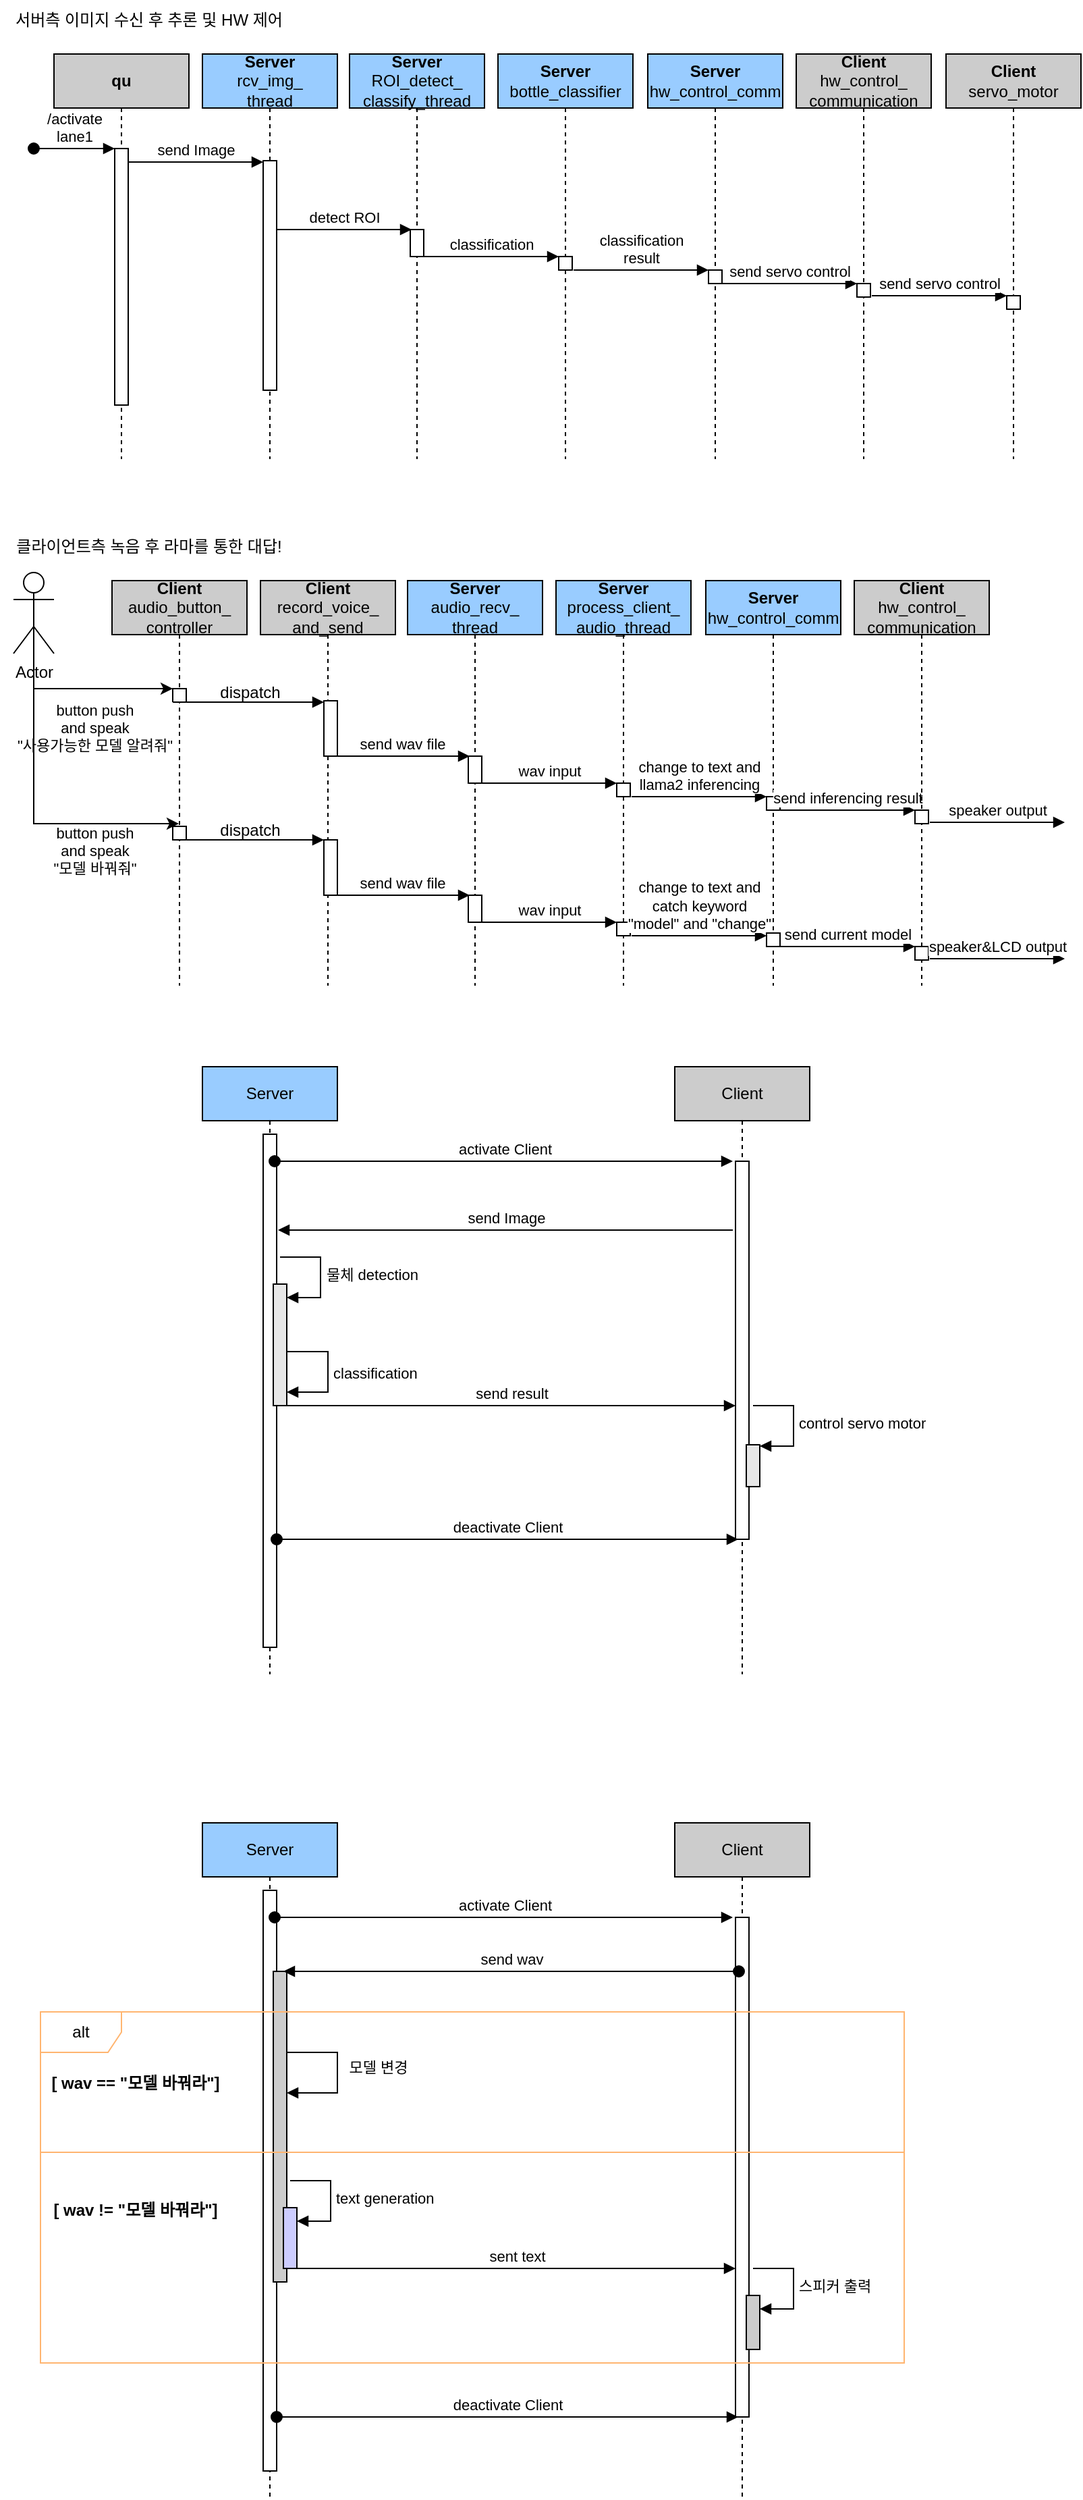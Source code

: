 <mxfile version="22.1.18" type="google">
  <diagram name="Page-1" id="2YBvvXClWsGukQMizWep">
    <mxGraphModel grid="1" page="1" gridSize="10" guides="1" tooltips="1" connect="1" arrows="1" fold="1" pageScale="1" pageWidth="850" pageHeight="1100" math="0" shadow="0">
      <root>
        <mxCell id="0" />
        <mxCell id="1" parent="0" />
        <mxCell id="aM9ryv3xv72pqoxQDRHE-1" value="&lt;b&gt;qu&lt;/b&gt;" style="shape=umlLifeline;perimeter=lifelinePerimeter;whiteSpace=wrap;html=1;container=0;dropTarget=0;collapsible=0;recursiveResize=0;outlineConnect=0;portConstraint=eastwest;newEdgeStyle={&quot;edgeStyle&quot;:&quot;elbowEdgeStyle&quot;,&quot;elbow&quot;:&quot;vertical&quot;,&quot;curved&quot;:0,&quot;rounded&quot;:0};fillColor=#CCCCCC;" vertex="1" parent="1">
          <mxGeometry x="40" y="40" width="100" height="300" as="geometry" />
        </mxCell>
        <mxCell id="aM9ryv3xv72pqoxQDRHE-2" value="" style="html=1;points=[];perimeter=orthogonalPerimeter;outlineConnect=0;targetShapes=umlLifeline;portConstraint=eastwest;newEdgeStyle={&quot;edgeStyle&quot;:&quot;elbowEdgeStyle&quot;,&quot;elbow&quot;:&quot;vertical&quot;,&quot;curved&quot;:0,&quot;rounded&quot;:0};" vertex="1" parent="aM9ryv3xv72pqoxQDRHE-1">
          <mxGeometry x="45" y="70" width="10" height="190" as="geometry" />
        </mxCell>
        <mxCell id="aM9ryv3xv72pqoxQDRHE-3" value="/activate&lt;br&gt;lane1" style="html=1;verticalAlign=bottom;startArrow=oval;endArrow=block;startSize=8;edgeStyle=elbowEdgeStyle;elbow=vertical;curved=0;rounded=0;" edge="1" parent="aM9ryv3xv72pqoxQDRHE-1" target="aM9ryv3xv72pqoxQDRHE-2">
          <mxGeometry relative="1" as="geometry">
            <mxPoint x="-15" y="70" as="sourcePoint" />
          </mxGeometry>
        </mxCell>
        <mxCell id="aM9ryv3xv72pqoxQDRHE-5" value="&lt;b&gt;Server&lt;br&gt;&lt;/b&gt;rcv_img_&lt;br&gt;thread" style="shape=umlLifeline;perimeter=lifelinePerimeter;whiteSpace=wrap;html=1;container=0;dropTarget=0;collapsible=0;recursiveResize=0;outlineConnect=0;portConstraint=eastwest;newEdgeStyle={&quot;edgeStyle&quot;:&quot;elbowEdgeStyle&quot;,&quot;elbow&quot;:&quot;vertical&quot;,&quot;curved&quot;:0,&quot;rounded&quot;:0};fillColor=#99CCFF;" vertex="1" parent="1">
          <mxGeometry x="150" y="40" width="100" height="300" as="geometry" />
        </mxCell>
        <mxCell id="aM9ryv3xv72pqoxQDRHE-6" value="" style="html=1;points=[];perimeter=orthogonalPerimeter;outlineConnect=0;targetShapes=umlLifeline;portConstraint=eastwest;newEdgeStyle={&quot;edgeStyle&quot;:&quot;elbowEdgeStyle&quot;,&quot;elbow&quot;:&quot;vertical&quot;,&quot;curved&quot;:0,&quot;rounded&quot;:0};" vertex="1" parent="aM9ryv3xv72pqoxQDRHE-5">
          <mxGeometry x="45" y="79" width="10" height="170" as="geometry" />
        </mxCell>
        <mxCell id="aM9ryv3xv72pqoxQDRHE-7" value="send Image" style="html=1;verticalAlign=bottom;endArrow=block;edgeStyle=elbowEdgeStyle;elbow=vertical;curved=0;rounded=0;" edge="1" parent="1" source="aM9ryv3xv72pqoxQDRHE-2" target="aM9ryv3xv72pqoxQDRHE-6">
          <mxGeometry relative="1" as="geometry">
            <mxPoint x="195" y="130" as="sourcePoint" />
            <Array as="points">
              <mxPoint x="180" y="120" />
            </Array>
          </mxGeometry>
        </mxCell>
        <mxCell id="7jb5xycoQfTkAuwpuG70-1" value="&lt;b&gt;Server&lt;/b&gt;&lt;br&gt;ROI_detect_&lt;br&gt;classify_thread" style="shape=umlLifeline;perimeter=lifelinePerimeter;whiteSpace=wrap;html=1;container=0;dropTarget=0;collapsible=0;recursiveResize=0;outlineConnect=0;portConstraint=eastwest;newEdgeStyle={&quot;edgeStyle&quot;:&quot;elbowEdgeStyle&quot;,&quot;elbow&quot;:&quot;vertical&quot;,&quot;curved&quot;:0,&quot;rounded&quot;:0};fillColor=#99CCFF;" vertex="1" parent="1">
          <mxGeometry x="259" y="40" width="100" height="300" as="geometry" />
        </mxCell>
        <mxCell id="7jb5xycoQfTkAuwpuG70-2" value="" style="html=1;points=[];perimeter=orthogonalPerimeter;outlineConnect=0;targetShapes=umlLifeline;portConstraint=eastwest;newEdgeStyle={&quot;edgeStyle&quot;:&quot;elbowEdgeStyle&quot;,&quot;elbow&quot;:&quot;vertical&quot;,&quot;curved&quot;:0,&quot;rounded&quot;:0};" vertex="1" parent="7jb5xycoQfTkAuwpuG70-1">
          <mxGeometry x="45" y="130" width="10" height="20" as="geometry" />
        </mxCell>
        <mxCell id="7jb5xycoQfTkAuwpuG70-4" value="&lt;b&gt;Server&lt;/b&gt;&lt;br&gt;bottle_classifier" style="shape=umlLifeline;perimeter=lifelinePerimeter;whiteSpace=wrap;html=1;container=0;dropTarget=0;collapsible=0;recursiveResize=0;outlineConnect=0;portConstraint=eastwest;newEdgeStyle={&quot;edgeStyle&quot;:&quot;elbowEdgeStyle&quot;,&quot;elbow&quot;:&quot;vertical&quot;,&quot;curved&quot;:0,&quot;rounded&quot;:0};fillColor=#99CCFF;" vertex="1" parent="1">
          <mxGeometry x="369" y="40" width="100" height="300" as="geometry" />
        </mxCell>
        <mxCell id="7jb5xycoQfTkAuwpuG70-5" value="" style="html=1;points=[];perimeter=orthogonalPerimeter;outlineConnect=0;targetShapes=umlLifeline;portConstraint=eastwest;newEdgeStyle={&quot;edgeStyle&quot;:&quot;elbowEdgeStyle&quot;,&quot;elbow&quot;:&quot;vertical&quot;,&quot;curved&quot;:0,&quot;rounded&quot;:0};" vertex="1" parent="7jb5xycoQfTkAuwpuG70-4">
          <mxGeometry x="45" y="150" width="10" height="10" as="geometry" />
        </mxCell>
        <mxCell id="7jb5xycoQfTkAuwpuG70-6" value="detect ROI" style="html=1;verticalAlign=bottom;endArrow=block;edgeStyle=elbowEdgeStyle;elbow=vertical;curved=0;rounded=0;" edge="1" parent="1">
          <mxGeometry relative="1" as="geometry">
            <mxPoint x="205" y="170" as="sourcePoint" />
            <Array as="points">
              <mxPoint x="290" y="170" />
            </Array>
            <mxPoint x="305" y="170" as="targetPoint" />
          </mxGeometry>
        </mxCell>
        <mxCell id="7jb5xycoQfTkAuwpuG70-7" value="classification" style="html=1;verticalAlign=bottom;endArrow=block;edgeStyle=elbowEdgeStyle;elbow=vertical;curved=0;rounded=0;" edge="1" parent="1">
          <mxGeometry relative="1" as="geometry">
            <mxPoint x="314" y="190" as="sourcePoint" />
            <Array as="points">
              <mxPoint x="399" y="190" />
            </Array>
            <mxPoint x="414" y="190" as="targetPoint" />
          </mxGeometry>
        </mxCell>
        <mxCell id="7jb5xycoQfTkAuwpuG70-8" value="&lt;b&gt;Server&lt;br&gt;&lt;/b&gt;hw_control_comm" style="shape=umlLifeline;perimeter=lifelinePerimeter;whiteSpace=wrap;html=1;container=0;dropTarget=0;collapsible=0;recursiveResize=0;outlineConnect=0;portConstraint=eastwest;newEdgeStyle={&quot;edgeStyle&quot;:&quot;elbowEdgeStyle&quot;,&quot;elbow&quot;:&quot;vertical&quot;,&quot;curved&quot;:0,&quot;rounded&quot;:0};fillColor=#99CCFF;" vertex="1" parent="1">
          <mxGeometry x="480" y="40" width="100" height="300" as="geometry" />
        </mxCell>
        <mxCell id="7jb5xycoQfTkAuwpuG70-9" value="" style="html=1;points=[];perimeter=orthogonalPerimeter;outlineConnect=0;targetShapes=umlLifeline;portConstraint=eastwest;newEdgeStyle={&quot;edgeStyle&quot;:&quot;elbowEdgeStyle&quot;,&quot;elbow&quot;:&quot;vertical&quot;,&quot;curved&quot;:0,&quot;rounded&quot;:0};" vertex="1" parent="7jb5xycoQfTkAuwpuG70-8">
          <mxGeometry x="45" y="160" width="10" height="10" as="geometry" />
        </mxCell>
        <mxCell id="7jb5xycoQfTkAuwpuG70-10" value="classification&lt;br&gt;result" style="html=1;verticalAlign=bottom;endArrow=block;edgeStyle=elbowEdgeStyle;elbow=vertical;curved=0;rounded=0;" edge="1" parent="1">
          <mxGeometry relative="1" as="geometry">
            <mxPoint x="425" y="200" as="sourcePoint" />
            <Array as="points">
              <mxPoint x="510" y="200" />
            </Array>
            <mxPoint x="525" y="200" as="targetPoint" />
          </mxGeometry>
        </mxCell>
        <mxCell id="7jb5xycoQfTkAuwpuG70-13" value="send servo control" style="html=1;verticalAlign=bottom;endArrow=block;edgeStyle=elbowEdgeStyle;elbow=vertical;curved=0;rounded=0;" edge="1" parent="1">
          <mxGeometry relative="1" as="geometry">
            <mxPoint x="535" y="210" as="sourcePoint" />
            <Array as="points">
              <mxPoint x="620" y="210" />
            </Array>
            <mxPoint x="635" y="210" as="targetPoint" />
          </mxGeometry>
        </mxCell>
        <mxCell id="7jb5xycoQfTkAuwpuG70-14" value="&lt;b&gt;Client&lt;/b&gt;&lt;br&gt;hw_control_&lt;br&gt;communication" style="shape=umlLifeline;perimeter=lifelinePerimeter;whiteSpace=wrap;html=1;container=0;dropTarget=0;collapsible=0;recursiveResize=0;outlineConnect=0;portConstraint=eastwest;newEdgeStyle={&quot;edgeStyle&quot;:&quot;elbowEdgeStyle&quot;,&quot;elbow&quot;:&quot;vertical&quot;,&quot;curved&quot;:0,&quot;rounded&quot;:0};fillColor=#CCCCCC;" vertex="1" parent="1">
          <mxGeometry x="590" y="40" width="100" height="300" as="geometry" />
        </mxCell>
        <mxCell id="7jb5xycoQfTkAuwpuG70-15" value="" style="html=1;points=[];perimeter=orthogonalPerimeter;outlineConnect=0;targetShapes=umlLifeline;portConstraint=eastwest;newEdgeStyle={&quot;edgeStyle&quot;:&quot;elbowEdgeStyle&quot;,&quot;elbow&quot;:&quot;vertical&quot;,&quot;curved&quot;:0,&quot;rounded&quot;:0};" vertex="1" parent="7jb5xycoQfTkAuwpuG70-14">
          <mxGeometry x="45" y="170" width="10" height="10" as="geometry" />
        </mxCell>
        <mxCell id="7jb5xycoQfTkAuwpuG70-18" value="&lt;b&gt;Client&lt;/b&gt;&lt;br&gt;servo_motor" style="shape=umlLifeline;perimeter=lifelinePerimeter;whiteSpace=wrap;html=1;container=0;dropTarget=0;collapsible=0;recursiveResize=0;outlineConnect=0;portConstraint=eastwest;newEdgeStyle={&quot;edgeStyle&quot;:&quot;elbowEdgeStyle&quot;,&quot;elbow&quot;:&quot;vertical&quot;,&quot;curved&quot;:0,&quot;rounded&quot;:0};fillColor=#CCCCCC;" vertex="1" parent="1">
          <mxGeometry x="701" y="40" width="100" height="300" as="geometry" />
        </mxCell>
        <mxCell id="7jb5xycoQfTkAuwpuG70-19" value="" style="html=1;points=[];perimeter=orthogonalPerimeter;outlineConnect=0;targetShapes=umlLifeline;portConstraint=eastwest;newEdgeStyle={&quot;edgeStyle&quot;:&quot;elbowEdgeStyle&quot;,&quot;elbow&quot;:&quot;vertical&quot;,&quot;curved&quot;:0,&quot;rounded&quot;:0};" vertex="1" parent="7jb5xycoQfTkAuwpuG70-18">
          <mxGeometry x="45" y="179" width="10" height="10" as="geometry" />
        </mxCell>
        <mxCell id="7jb5xycoQfTkAuwpuG70-20" value="send servo control" style="html=1;verticalAlign=bottom;endArrow=block;edgeStyle=elbowEdgeStyle;elbow=vertical;curved=0;rounded=0;" edge="1" parent="1">
          <mxGeometry relative="1" as="geometry">
            <mxPoint x="646" y="219" as="sourcePoint" />
            <Array as="points">
              <mxPoint x="731" y="219" />
            </Array>
            <mxPoint x="746" y="219" as="targetPoint" />
          </mxGeometry>
        </mxCell>
        <mxCell id="7jb5xycoQfTkAuwpuG70-21" value="서버측 이미지 수신 후 추론 및 HW 제어" style="text;html=1;align=center;verticalAlign=middle;resizable=0;points=[];autosize=1;strokeColor=none;fillColor=none;" vertex="1" parent="1">
          <mxGeometry width="220" height="30" as="geometry" />
        </mxCell>
        <mxCell id="7jb5xycoQfTkAuwpuG70-22" value="&lt;b&gt;Client&lt;br&gt;&lt;/b&gt;audio_button_&lt;br&gt;controller" style="shape=umlLifeline;perimeter=lifelinePerimeter;whiteSpace=wrap;html=1;container=0;dropTarget=0;collapsible=0;recursiveResize=0;outlineConnect=0;portConstraint=eastwest;newEdgeStyle={&quot;edgeStyle&quot;:&quot;elbowEdgeStyle&quot;,&quot;elbow&quot;:&quot;vertical&quot;,&quot;curved&quot;:0,&quot;rounded&quot;:0};fillColor=#CCCCCC;" vertex="1" parent="1">
          <mxGeometry x="83" y="430" width="100" height="300" as="geometry" />
        </mxCell>
        <mxCell id="7jb5xycoQfTkAuwpuG70-23" value="" style="html=1;points=[];perimeter=orthogonalPerimeter;outlineConnect=0;targetShapes=umlLifeline;portConstraint=eastwest;newEdgeStyle={&quot;edgeStyle&quot;:&quot;elbowEdgeStyle&quot;,&quot;elbow&quot;:&quot;vertical&quot;,&quot;curved&quot;:0,&quot;rounded&quot;:0};" vertex="1" parent="7jb5xycoQfTkAuwpuG70-22">
          <mxGeometry x="45" y="80" width="10" height="10" as="geometry" />
        </mxCell>
        <mxCell id="7jb5xycoQfTkAuwpuG70-25" value="&lt;b&gt;Client&lt;br style=&quot;border-color: var(--border-color);&quot;&gt;&lt;/b&gt;record_voice_&lt;br&gt;and_send" style="shape=umlLifeline;perimeter=lifelinePerimeter;whiteSpace=wrap;html=1;container=0;dropTarget=0;collapsible=0;recursiveResize=0;outlineConnect=0;portConstraint=eastwest;newEdgeStyle={&quot;edgeStyle&quot;:&quot;elbowEdgeStyle&quot;,&quot;elbow&quot;:&quot;vertical&quot;,&quot;curved&quot;:0,&quot;rounded&quot;:0};fillColor=#CCCCCC;" vertex="1" parent="1">
          <mxGeometry x="193" y="430" width="100" height="300" as="geometry" />
        </mxCell>
        <mxCell id="7jb5xycoQfTkAuwpuG70-26" value="" style="html=1;points=[];perimeter=orthogonalPerimeter;outlineConnect=0;targetShapes=umlLifeline;portConstraint=eastwest;newEdgeStyle={&quot;edgeStyle&quot;:&quot;elbowEdgeStyle&quot;,&quot;elbow&quot;:&quot;vertical&quot;,&quot;curved&quot;:0,&quot;rounded&quot;:0};" vertex="1" parent="7jb5xycoQfTkAuwpuG70-25">
          <mxGeometry x="47" y="89" width="10" height="41" as="geometry" />
        </mxCell>
        <mxCell id="7jb5xycoQfTkAuwpuG70-57" value="" style="html=1;points=[];perimeter=orthogonalPerimeter;outlineConnect=0;targetShapes=umlLifeline;portConstraint=eastwest;newEdgeStyle={&quot;edgeStyle&quot;:&quot;elbowEdgeStyle&quot;,&quot;elbow&quot;:&quot;vertical&quot;,&quot;curved&quot;:0,&quot;rounded&quot;:0};" vertex="1" parent="7jb5xycoQfTkAuwpuG70-25">
          <mxGeometry x="-65" y="182" width="10" height="10" as="geometry" />
        </mxCell>
        <mxCell id="7jb5xycoQfTkAuwpuG70-58" value="dispatch" style="text;html=1;align=center;verticalAlign=middle;resizable=0;points=[];autosize=1;strokeColor=none;fillColor=none;" vertex="1" parent="7jb5xycoQfTkAuwpuG70-25">
          <mxGeometry x="-43" y="170" width="70" height="30" as="geometry" />
        </mxCell>
        <mxCell id="7jb5xycoQfTkAuwpuG70-59" value="" style="html=1;verticalAlign=bottom;endArrow=block;edgeStyle=elbowEdgeStyle;elbow=vertical;curved=0;rounded=0;" edge="1" parent="7jb5xycoQfTkAuwpuG70-25" source="7jb5xycoQfTkAuwpuG70-57">
          <mxGeometry relative="1" as="geometry">
            <mxPoint x="45" y="192" as="sourcePoint" />
            <Array as="points">
              <mxPoint x="-3" y="192" />
              <mxPoint x="30" y="182" />
            </Array>
            <mxPoint x="47" y="192" as="targetPoint" />
          </mxGeometry>
        </mxCell>
        <mxCell id="7jb5xycoQfTkAuwpuG70-27" value="" style="html=1;verticalAlign=bottom;endArrow=block;edgeStyle=elbowEdgeStyle;elbow=vertical;curved=0;rounded=0;" edge="1" parent="1" source="7jb5xycoQfTkAuwpuG70-23" target="7jb5xycoQfTkAuwpuG70-26">
          <mxGeometry relative="1" as="geometry">
            <mxPoint x="238" y="520" as="sourcePoint" />
            <Array as="points">
              <mxPoint x="190" y="520" />
              <mxPoint x="223" y="510" />
            </Array>
          </mxGeometry>
        </mxCell>
        <mxCell id="7jb5xycoQfTkAuwpuG70-29" value="&lt;b&gt;Server&lt;/b&gt;&lt;br&gt;audio_recv_&lt;br&gt;thread" style="shape=umlLifeline;perimeter=lifelinePerimeter;whiteSpace=wrap;html=1;container=0;dropTarget=0;collapsible=0;recursiveResize=0;outlineConnect=0;portConstraint=eastwest;newEdgeStyle={&quot;edgeStyle&quot;:&quot;elbowEdgeStyle&quot;,&quot;elbow&quot;:&quot;vertical&quot;,&quot;curved&quot;:0,&quot;rounded&quot;:0};fillColor=#99CCFF;" vertex="1" parent="1">
          <mxGeometry x="302" y="430" width="100" height="300" as="geometry" />
        </mxCell>
        <mxCell id="7jb5xycoQfTkAuwpuG70-30" value="" style="html=1;points=[];perimeter=orthogonalPerimeter;outlineConnect=0;targetShapes=umlLifeline;portConstraint=eastwest;newEdgeStyle={&quot;edgeStyle&quot;:&quot;elbowEdgeStyle&quot;,&quot;elbow&quot;:&quot;vertical&quot;,&quot;curved&quot;:0,&quot;rounded&quot;:0};" vertex="1" parent="7jb5xycoQfTkAuwpuG70-29">
          <mxGeometry x="45" y="130" width="10" height="20" as="geometry" />
        </mxCell>
        <mxCell id="7jb5xycoQfTkAuwpuG70-66" value="" style="html=1;points=[];perimeter=orthogonalPerimeter;outlineConnect=0;targetShapes=umlLifeline;portConstraint=eastwest;newEdgeStyle={&quot;edgeStyle&quot;:&quot;elbowEdgeStyle&quot;,&quot;elbow&quot;:&quot;vertical&quot;,&quot;curved&quot;:0,&quot;rounded&quot;:0};" vertex="1" parent="7jb5xycoQfTkAuwpuG70-29">
          <mxGeometry x="-62" y="192" width="10" height="41" as="geometry" />
        </mxCell>
        <mxCell id="7jb5xycoQfTkAuwpuG70-67" value="send wav file" style="html=1;verticalAlign=bottom;endArrow=block;edgeStyle=elbowEdgeStyle;elbow=vertical;curved=0;rounded=0;" edge="1" parent="7jb5xycoQfTkAuwpuG70-29">
          <mxGeometry relative="1" as="geometry">
            <mxPoint x="-54" y="233" as="sourcePoint" />
            <Array as="points">
              <mxPoint x="31" y="233" />
            </Array>
            <mxPoint x="46" y="233" as="targetPoint" />
          </mxGeometry>
        </mxCell>
        <mxCell id="7jb5xycoQfTkAuwpuG70-31" value="&lt;b&gt;Server&lt;/b&gt;&lt;br&gt;process_client_&lt;br&gt;audio_thread" style="shape=umlLifeline;perimeter=lifelinePerimeter;whiteSpace=wrap;html=1;container=0;dropTarget=0;collapsible=0;recursiveResize=0;outlineConnect=0;portConstraint=eastwest;newEdgeStyle={&quot;edgeStyle&quot;:&quot;elbowEdgeStyle&quot;,&quot;elbow&quot;:&quot;vertical&quot;,&quot;curved&quot;:0,&quot;rounded&quot;:0};fillColor=#99CCFF;" vertex="1" parent="1">
          <mxGeometry x="412" y="430" width="100" height="300" as="geometry" />
        </mxCell>
        <mxCell id="7jb5xycoQfTkAuwpuG70-32" value="" style="html=1;points=[];perimeter=orthogonalPerimeter;outlineConnect=0;targetShapes=umlLifeline;portConstraint=eastwest;newEdgeStyle={&quot;edgeStyle&quot;:&quot;elbowEdgeStyle&quot;,&quot;elbow&quot;:&quot;vertical&quot;,&quot;curved&quot;:0,&quot;rounded&quot;:0};" vertex="1" parent="7jb5xycoQfTkAuwpuG70-31">
          <mxGeometry x="45" y="150" width="10" height="10" as="geometry" />
        </mxCell>
        <mxCell id="7jb5xycoQfTkAuwpuG70-68" value="" style="html=1;points=[];perimeter=orthogonalPerimeter;outlineConnect=0;targetShapes=umlLifeline;portConstraint=eastwest;newEdgeStyle={&quot;edgeStyle&quot;:&quot;elbowEdgeStyle&quot;,&quot;elbow&quot;:&quot;vertical&quot;,&quot;curved&quot;:0,&quot;rounded&quot;:0};" vertex="1" parent="7jb5xycoQfTkAuwpuG70-31">
          <mxGeometry x="-65" y="233" width="10" height="20" as="geometry" />
        </mxCell>
        <mxCell id="7jb5xycoQfTkAuwpuG70-69" value="wav input" style="html=1;verticalAlign=bottom;endArrow=block;edgeStyle=elbowEdgeStyle;elbow=vertical;curved=0;rounded=0;" edge="1" parent="7jb5xycoQfTkAuwpuG70-31">
          <mxGeometry relative="1" as="geometry">
            <mxPoint x="-55" y="253" as="sourcePoint" />
            <Array as="points">
              <mxPoint x="30" y="253" />
            </Array>
            <mxPoint x="45" y="253" as="targetPoint" />
          </mxGeometry>
        </mxCell>
        <mxCell id="7jb5xycoQfTkAuwpuG70-33" value="send wav file" style="html=1;verticalAlign=bottom;endArrow=block;edgeStyle=elbowEdgeStyle;elbow=vertical;curved=0;rounded=0;" edge="1" parent="1">
          <mxGeometry relative="1" as="geometry">
            <mxPoint x="248" y="560" as="sourcePoint" />
            <Array as="points">
              <mxPoint x="333" y="560" />
            </Array>
            <mxPoint x="348" y="560" as="targetPoint" />
          </mxGeometry>
        </mxCell>
        <mxCell id="7jb5xycoQfTkAuwpuG70-34" value="wav input" style="html=1;verticalAlign=bottom;endArrow=block;edgeStyle=elbowEdgeStyle;elbow=vertical;curved=0;rounded=0;" edge="1" parent="1">
          <mxGeometry relative="1" as="geometry">
            <mxPoint x="357" y="580" as="sourcePoint" />
            <Array as="points">
              <mxPoint x="442" y="580" />
            </Array>
            <mxPoint x="457" y="580" as="targetPoint" />
          </mxGeometry>
        </mxCell>
        <mxCell id="7jb5xycoQfTkAuwpuG70-35" value="&lt;b&gt;Server&lt;/b&gt;&lt;br&gt;hw_control_comm" style="shape=umlLifeline;perimeter=lifelinePerimeter;whiteSpace=wrap;html=1;container=0;dropTarget=0;collapsible=0;recursiveResize=0;outlineConnect=0;portConstraint=eastwest;newEdgeStyle={&quot;edgeStyle&quot;:&quot;elbowEdgeStyle&quot;,&quot;elbow&quot;:&quot;vertical&quot;,&quot;curved&quot;:0,&quot;rounded&quot;:0};fillColor=#99CCFF;" vertex="1" parent="1">
          <mxGeometry x="523" y="430" width="100" height="300" as="geometry" />
        </mxCell>
        <mxCell id="7jb5xycoQfTkAuwpuG70-36" value="" style="html=1;points=[];perimeter=orthogonalPerimeter;outlineConnect=0;targetShapes=umlLifeline;portConstraint=eastwest;newEdgeStyle={&quot;edgeStyle&quot;:&quot;elbowEdgeStyle&quot;,&quot;elbow&quot;:&quot;vertical&quot;,&quot;curved&quot;:0,&quot;rounded&quot;:0};" vertex="1" parent="7jb5xycoQfTkAuwpuG70-35">
          <mxGeometry x="45" y="160" width="10" height="10" as="geometry" />
        </mxCell>
        <mxCell id="7jb5xycoQfTkAuwpuG70-70" value="" style="html=1;points=[];perimeter=orthogonalPerimeter;outlineConnect=0;targetShapes=umlLifeline;portConstraint=eastwest;newEdgeStyle={&quot;edgeStyle&quot;:&quot;elbowEdgeStyle&quot;,&quot;elbow&quot;:&quot;vertical&quot;,&quot;curved&quot;:0,&quot;rounded&quot;:0};" vertex="1" parent="7jb5xycoQfTkAuwpuG70-35">
          <mxGeometry x="-66" y="253" width="10" height="10" as="geometry" />
        </mxCell>
        <mxCell id="7jb5xycoQfTkAuwpuG70-71" value="change to text and&lt;br&gt;catch keyword&lt;br&gt;&quot;model&quot; and &quot;change&quot;" style="html=1;verticalAlign=bottom;endArrow=block;edgeStyle=elbowEdgeStyle;elbow=vertical;curved=0;rounded=0;" edge="1" parent="7jb5xycoQfTkAuwpuG70-35">
          <mxGeometry relative="1" as="geometry">
            <mxPoint x="-55" y="263" as="sourcePoint" />
            <Array as="points">
              <mxPoint x="30" y="263" />
            </Array>
            <mxPoint x="45" y="263" as="targetPoint" />
          </mxGeometry>
        </mxCell>
        <mxCell id="7jb5xycoQfTkAuwpuG70-37" value="change to text and&lt;br&gt;llama2 inferencing" style="html=1;verticalAlign=bottom;endArrow=block;edgeStyle=elbowEdgeStyle;elbow=vertical;curved=0;rounded=0;" edge="1" parent="1">
          <mxGeometry relative="1" as="geometry">
            <mxPoint x="468" y="590" as="sourcePoint" />
            <Array as="points">
              <mxPoint x="553" y="590" />
            </Array>
            <mxPoint x="568" y="590" as="targetPoint" />
          </mxGeometry>
        </mxCell>
        <mxCell id="7jb5xycoQfTkAuwpuG70-38" value="send inferencing result" style="html=1;verticalAlign=bottom;endArrow=block;edgeStyle=elbowEdgeStyle;elbow=vertical;curved=0;rounded=0;" edge="1" parent="1">
          <mxGeometry relative="1" as="geometry">
            <mxPoint x="578" y="600" as="sourcePoint" />
            <Array as="points">
              <mxPoint x="663" y="600" />
            </Array>
            <mxPoint x="678" y="600" as="targetPoint" />
          </mxGeometry>
        </mxCell>
        <mxCell id="7jb5xycoQfTkAuwpuG70-39" value="&lt;b&gt;Client&lt;/b&gt;&lt;br&gt;hw_control_&lt;br&gt;communication" style="shape=umlLifeline;perimeter=lifelinePerimeter;whiteSpace=wrap;html=1;container=0;dropTarget=0;collapsible=0;recursiveResize=0;outlineConnect=0;portConstraint=eastwest;newEdgeStyle={&quot;edgeStyle&quot;:&quot;elbowEdgeStyle&quot;,&quot;elbow&quot;:&quot;vertical&quot;,&quot;curved&quot;:0,&quot;rounded&quot;:0};fillColor=#CCCCCC;" vertex="1" parent="1">
          <mxGeometry x="633" y="430" width="100" height="300" as="geometry" />
        </mxCell>
        <mxCell id="7jb5xycoQfTkAuwpuG70-40" value="" style="html=1;points=[];perimeter=orthogonalPerimeter;outlineConnect=0;targetShapes=umlLifeline;portConstraint=eastwest;newEdgeStyle={&quot;edgeStyle&quot;:&quot;elbowEdgeStyle&quot;,&quot;elbow&quot;:&quot;vertical&quot;,&quot;curved&quot;:0,&quot;rounded&quot;:0};" vertex="1" parent="7jb5xycoQfTkAuwpuG70-39">
          <mxGeometry x="45" y="170" width="10" height="10" as="geometry" />
        </mxCell>
        <mxCell id="7jb5xycoQfTkAuwpuG70-72" value="" style="html=1;points=[];perimeter=orthogonalPerimeter;outlineConnect=0;targetShapes=umlLifeline;portConstraint=eastwest;newEdgeStyle={&quot;edgeStyle&quot;:&quot;elbowEdgeStyle&quot;,&quot;elbow&quot;:&quot;vertical&quot;,&quot;curved&quot;:0,&quot;rounded&quot;:0};" vertex="1" parent="7jb5xycoQfTkAuwpuG70-39">
          <mxGeometry x="-65" y="261" width="10" height="10" as="geometry" />
        </mxCell>
        <mxCell id="7jb5xycoQfTkAuwpuG70-73" value="send current model" style="html=1;verticalAlign=bottom;endArrow=block;edgeStyle=elbowEdgeStyle;elbow=vertical;curved=0;rounded=0;" edge="1" parent="7jb5xycoQfTkAuwpuG70-39">
          <mxGeometry relative="1" as="geometry">
            <mxPoint x="-55" y="271" as="sourcePoint" />
            <Array as="points">
              <mxPoint x="30" y="271" />
            </Array>
            <mxPoint x="45" y="271" as="targetPoint" />
          </mxGeometry>
        </mxCell>
        <mxCell id="7jb5xycoQfTkAuwpuG70-74" value="" style="html=1;points=[];perimeter=orthogonalPerimeter;outlineConnect=0;targetShapes=umlLifeline;portConstraint=eastwest;newEdgeStyle={&quot;edgeStyle&quot;:&quot;elbowEdgeStyle&quot;,&quot;elbow&quot;:&quot;vertical&quot;,&quot;curved&quot;:0,&quot;rounded&quot;:0};" vertex="1" parent="7jb5xycoQfTkAuwpuG70-39">
          <mxGeometry x="45" y="271" width="10" height="10" as="geometry" />
        </mxCell>
        <mxCell id="7jb5xycoQfTkAuwpuG70-75" value="speaker&amp;amp;LCD output" style="html=1;verticalAlign=bottom;endArrow=block;edgeStyle=elbowEdgeStyle;elbow=vertical;curved=0;rounded=0;" edge="1" parent="7jb5xycoQfTkAuwpuG70-39">
          <mxGeometry relative="1" as="geometry">
            <mxPoint x="56" y="280" as="sourcePoint" />
            <Array as="points">
              <mxPoint x="141" y="280" />
            </Array>
            <mxPoint x="156" y="280" as="targetPoint" />
          </mxGeometry>
        </mxCell>
        <mxCell id="7jb5xycoQfTkAuwpuG70-43" value="speaker output" style="html=1;verticalAlign=bottom;endArrow=block;edgeStyle=elbowEdgeStyle;elbow=vertical;curved=0;rounded=0;" edge="1" parent="1">
          <mxGeometry relative="1" as="geometry">
            <mxPoint x="689" y="609" as="sourcePoint" />
            <Array as="points">
              <mxPoint x="774" y="609" />
            </Array>
            <mxPoint x="789" y="609" as="targetPoint" />
          </mxGeometry>
        </mxCell>
        <mxCell id="7jb5xycoQfTkAuwpuG70-44" value="클라이언트측 녹음 후 라마를 통한 대답!" style="text;html=1;align=center;verticalAlign=middle;resizable=0;points=[];autosize=1;strokeColor=none;fillColor=none;" vertex="1" parent="1">
          <mxGeometry y="390" width="220" height="30" as="geometry" />
        </mxCell>
        <mxCell id="7jb5xycoQfTkAuwpuG70-46" style="edgeStyle=orthogonalEdgeStyle;rounded=0;orthogonalLoop=1;jettySize=auto;html=1;exitX=0.5;exitY=0.5;exitDx=0;exitDy=0;exitPerimeter=0;" edge="1" parent="1" source="7jb5xycoQfTkAuwpuG70-45" target="7jb5xycoQfTkAuwpuG70-23">
          <mxGeometry relative="1" as="geometry">
            <mxPoint x="120" y="510" as="targetPoint" />
            <Array as="points">
              <mxPoint x="25" y="510" />
            </Array>
          </mxGeometry>
        </mxCell>
        <mxCell id="7jb5xycoQfTkAuwpuG70-49" value="button push&lt;br&gt;and speak&lt;br&gt;&quot;사용가능한 모델 알려줘&quot;" style="edgeLabel;html=1;align=center;verticalAlign=middle;resizable=0;points=[];" connectable="0" vertex="1" parent="7jb5xycoQfTkAuwpuG70-46">
          <mxGeometry x="0.268" y="4" relative="1" as="geometry">
            <mxPoint y="33" as="offset" />
          </mxGeometry>
        </mxCell>
        <mxCell id="7jb5xycoQfTkAuwpuG70-45" value="Actor" style="shape=umlActor;verticalLabelPosition=bottom;verticalAlign=top;html=1;outlineConnect=0;" vertex="1" parent="1">
          <mxGeometry x="10" y="424" width="30" height="60" as="geometry" />
        </mxCell>
        <mxCell id="7jb5xycoQfTkAuwpuG70-52" value="dispatch" style="text;html=1;align=center;verticalAlign=middle;resizable=0;points=[];autosize=1;strokeColor=none;fillColor=none;" vertex="1" parent="1">
          <mxGeometry x="150" y="498" width="70" height="30" as="geometry" />
        </mxCell>
        <mxCell id="7jb5xycoQfTkAuwpuG70-54" style="edgeStyle=orthogonalEdgeStyle;rounded=0;orthogonalLoop=1;jettySize=auto;html=1;exitX=0.5;exitY=0.5;exitDx=0;exitDy=0;exitPerimeter=0;" edge="1" parent="1" target="7jb5xycoQfTkAuwpuG70-22">
          <mxGeometry relative="1" as="geometry">
            <mxPoint x="25" y="454" as="sourcePoint" />
            <mxPoint x="128" y="670" as="targetPoint" />
            <Array as="points">
              <mxPoint x="25" y="610" />
            </Array>
          </mxGeometry>
        </mxCell>
        <mxCell id="7jb5xycoQfTkAuwpuG70-55" value="button push&lt;br&gt;and speak&lt;br&gt;&quot;모델 바꿔줘&quot;" style="edgeLabel;html=1;align=center;verticalAlign=middle;resizable=0;points=[];" connectable="0" vertex="1" parent="7jb5xycoQfTkAuwpuG70-54">
          <mxGeometry x="0.268" y="4" relative="1" as="geometry">
            <mxPoint x="34" y="24" as="offset" />
          </mxGeometry>
        </mxCell>
        <mxCell id="aGI_VeNNrkDlXCjamzkp-9" value="Client" style="shape=umlLifeline;perimeter=lifelinePerimeter;whiteSpace=wrap;html=1;container=1;dropTarget=0;collapsible=0;recursiveResize=0;outlineConnect=0;portConstraint=eastwest;newEdgeStyle={&quot;curved&quot;:0,&quot;rounded&quot;:0};fillColor=#CCCCCC;" vertex="1" parent="1">
          <mxGeometry x="500" y="790" width="100" height="450" as="geometry" />
        </mxCell>
        <mxCell id="aGI_VeNNrkDlXCjamzkp-13" value="" style="html=1;points=[[0,0,0,0,5],[0,1,0,0,-5],[1,0,0,0,5],[1,1,0,0,-5]];perimeter=orthogonalPerimeter;outlineConnect=0;targetShapes=umlLifeline;portConstraint=eastwest;newEdgeStyle={&quot;curved&quot;:0,&quot;rounded&quot;:0};" vertex="1" parent="aGI_VeNNrkDlXCjamzkp-9">
          <mxGeometry x="45" y="70" width="10" height="280" as="geometry" />
        </mxCell>
        <mxCell id="aGI_VeNNrkDlXCjamzkp-22" value="" style="html=1;points=[[0,0,0,0,5],[0,1,0,0,-5],[1,0,0,0,5],[1,1,0,0,-5]];perimeter=orthogonalPerimeter;outlineConnect=0;targetShapes=umlLifeline;portConstraint=eastwest;newEdgeStyle={&quot;curved&quot;:0,&quot;rounded&quot;:0};fillColor=#E6E6E6;" vertex="1" parent="aGI_VeNNrkDlXCjamzkp-9">
          <mxGeometry x="53" y="280" width="10" height="31" as="geometry" />
        </mxCell>
        <mxCell id="aGI_VeNNrkDlXCjamzkp-23" value="control servo motor" style="html=1;align=left;spacingLeft=2;endArrow=block;rounded=0;edgeStyle=orthogonalEdgeStyle;curved=0;rounded=0;" edge="1" parent="aGI_VeNNrkDlXCjamzkp-9" target="aGI_VeNNrkDlXCjamzkp-22">
          <mxGeometry relative="1" as="geometry">
            <mxPoint x="58" y="251" as="sourcePoint" />
            <Array as="points">
              <mxPoint x="88" y="281" />
            </Array>
          </mxGeometry>
        </mxCell>
        <mxCell id="aGI_VeNNrkDlXCjamzkp-10" value="Server" style="shape=umlLifeline;perimeter=lifelinePerimeter;whiteSpace=wrap;html=1;container=1;dropTarget=0;collapsible=0;recursiveResize=0;outlineConnect=0;portConstraint=eastwest;newEdgeStyle={&quot;curved&quot;:0,&quot;rounded&quot;:0};fillColor=#99CCFF;" vertex="1" parent="1">
          <mxGeometry x="150" y="790" width="100" height="450" as="geometry" />
        </mxCell>
        <mxCell id="aGI_VeNNrkDlXCjamzkp-12" value="" style="html=1;points=[[0,0,0,0,5],[0,1,0,0,-5],[1,0,0,0,5],[1,1,0,0,-5]];perimeter=orthogonalPerimeter;outlineConnect=0;targetShapes=umlLifeline;portConstraint=eastwest;newEdgeStyle={&quot;curved&quot;:0,&quot;rounded&quot;:0};" vertex="1" parent="aGI_VeNNrkDlXCjamzkp-10">
          <mxGeometry x="45" y="50" width="10" height="380" as="geometry" />
        </mxCell>
        <mxCell id="aGI_VeNNrkDlXCjamzkp-17" value="" style="html=1;points=[[0,0,0,0,5],[0,1,0,0,-5],[1,0,0,0,5],[1,1,0,0,-5]];perimeter=orthogonalPerimeter;outlineConnect=0;targetShapes=umlLifeline;portConstraint=eastwest;newEdgeStyle={&quot;curved&quot;:0,&quot;rounded&quot;:0};fillColor=#E6E6E6;" vertex="1" parent="aGI_VeNNrkDlXCjamzkp-10">
          <mxGeometry x="52.5" y="161" width="10" height="90" as="geometry" />
        </mxCell>
        <mxCell id="aGI_VeNNrkDlXCjamzkp-18" value="물체 detection" style="html=1;align=left;spacingLeft=2;endArrow=block;rounded=0;edgeStyle=orthogonalEdgeStyle;curved=0;rounded=0;" edge="1" parent="aGI_VeNNrkDlXCjamzkp-10" target="aGI_VeNNrkDlXCjamzkp-17">
          <mxGeometry relative="1" as="geometry">
            <mxPoint x="57.5" y="141" as="sourcePoint" />
            <Array as="points">
              <mxPoint x="87.5" y="171" />
            </Array>
          </mxGeometry>
        </mxCell>
        <mxCell id="aGI_VeNNrkDlXCjamzkp-11" value="activate Client" style="html=1;verticalAlign=bottom;startArrow=oval;startFill=1;endArrow=block;startSize=8;curved=0;rounded=0;" edge="1" parent="1">
          <mxGeometry width="60" relative="1" as="geometry">
            <mxPoint x="203.5" y="860" as="sourcePoint" />
            <mxPoint x="543.0" y="860" as="targetPoint" />
          </mxGeometry>
        </mxCell>
        <mxCell id="aGI_VeNNrkDlXCjamzkp-15" value="send Image" style="html=1;verticalAlign=bottom;endArrow=block;curved=0;rounded=0;" edge="1" parent="1">
          <mxGeometry width="80" relative="1" as="geometry">
            <mxPoint x="543" y="911" as="sourcePoint" />
            <mxPoint x="205.997" y="911" as="targetPoint" />
          </mxGeometry>
        </mxCell>
        <mxCell id="aGI_VeNNrkDlXCjamzkp-19" value="classification" style="html=1;align=left;spacingLeft=2;endArrow=block;rounded=0;edgeStyle=orthogonalEdgeStyle;curved=0;rounded=0;" edge="1" parent="1" target="aGI_VeNNrkDlXCjamzkp-17">
          <mxGeometry relative="1" as="geometry">
            <mxPoint x="213" y="1001" as="sourcePoint" />
            <Array as="points">
              <mxPoint x="243" y="1001" />
              <mxPoint x="243" y="1031" />
            </Array>
            <mxPoint x="218.5" y="1031" as="targetPoint" />
          </mxGeometry>
        </mxCell>
        <mxCell id="aGI_VeNNrkDlXCjamzkp-21" value="send result" style="html=1;verticalAlign=bottom;endArrow=block;curved=0;rounded=0;" edge="1" parent="1">
          <mxGeometry width="80" relative="1" as="geometry">
            <mxPoint x="213" y="1041" as="sourcePoint" />
            <mxPoint x="545" y="1041" as="targetPoint" />
          </mxGeometry>
        </mxCell>
        <mxCell id="aGI_VeNNrkDlXCjamzkp-24" value="deactivate Client" style="html=1;verticalAlign=bottom;startArrow=oval;startFill=1;endArrow=block;startSize=8;curved=0;rounded=0;" edge="1" parent="1" source="aGI_VeNNrkDlXCjamzkp-12">
          <mxGeometry width="60" relative="1" as="geometry">
            <mxPoint x="210" y="1140" as="sourcePoint" />
            <mxPoint x="547" y="1140" as="targetPoint" />
          </mxGeometry>
        </mxCell>
        <mxCell id="aGI_VeNNrkDlXCjamzkp-33" value="Client" style="shape=umlLifeline;perimeter=lifelinePerimeter;whiteSpace=wrap;html=1;container=1;dropTarget=0;collapsible=0;recursiveResize=0;outlineConnect=0;portConstraint=eastwest;newEdgeStyle={&quot;curved&quot;:0,&quot;rounded&quot;:0};fillColor=#CCCCCC;" vertex="1" parent="1">
          <mxGeometry x="500" y="1350" width="100" height="500" as="geometry" />
        </mxCell>
        <mxCell id="aGI_VeNNrkDlXCjamzkp-34" value="" style="html=1;points=[[0,0,0,0,5],[0,1,0,0,-5],[1,0,0,0,5],[1,1,0,0,-5]];perimeter=orthogonalPerimeter;outlineConnect=0;targetShapes=umlLifeline;portConstraint=eastwest;newEdgeStyle={&quot;curved&quot;:0,&quot;rounded&quot;:0};" vertex="1" parent="aGI_VeNNrkDlXCjamzkp-33">
          <mxGeometry x="45" y="70" width="10" height="370" as="geometry" />
        </mxCell>
        <mxCell id="aGI_VeNNrkDlXCjamzkp-57" value="" style="html=1;points=[[0,0,0,0,5],[0,1,0,0,-5],[1,0,0,0,5],[1,1,0,0,-5]];perimeter=orthogonalPerimeter;outlineConnect=0;targetShapes=umlLifeline;portConstraint=eastwest;newEdgeStyle={&quot;curved&quot;:0,&quot;rounded&quot;:0};fillColor=#CCCCCC;" vertex="1" parent="aGI_VeNNrkDlXCjamzkp-33">
          <mxGeometry x="53" y="350" width="10" height="40" as="geometry" />
        </mxCell>
        <mxCell id="aGI_VeNNrkDlXCjamzkp-58" value="스피커 출력" style="html=1;align=left;spacingLeft=2;endArrow=block;rounded=0;edgeStyle=orthogonalEdgeStyle;curved=0;rounded=0;" edge="1" parent="aGI_VeNNrkDlXCjamzkp-33" target="aGI_VeNNrkDlXCjamzkp-57">
          <mxGeometry relative="1" as="geometry">
            <mxPoint x="58" y="330" as="sourcePoint" />
            <Array as="points">
              <mxPoint x="88" y="360" />
            </Array>
          </mxGeometry>
        </mxCell>
        <mxCell id="aGI_VeNNrkDlXCjamzkp-37" value="Server" style="shape=umlLifeline;perimeter=lifelinePerimeter;whiteSpace=wrap;html=1;container=1;dropTarget=0;collapsible=0;recursiveResize=0;outlineConnect=0;portConstraint=eastwest;newEdgeStyle={&quot;curved&quot;:0,&quot;rounded&quot;:0};fillColor=#99CCFF;" vertex="1" parent="1">
          <mxGeometry x="150" y="1350" width="100" height="500" as="geometry" />
        </mxCell>
        <mxCell id="aGI_VeNNrkDlXCjamzkp-38" value="" style="html=1;points=[[0,0,0,0,5],[0,1,0,0,-5],[1,0,0,0,5],[1,1,0,0,-5]];perimeter=orthogonalPerimeter;outlineConnect=0;targetShapes=umlLifeline;portConstraint=eastwest;newEdgeStyle={&quot;curved&quot;:0,&quot;rounded&quot;:0};" vertex="1" parent="aGI_VeNNrkDlXCjamzkp-37">
          <mxGeometry x="45" y="50" width="10" height="430" as="geometry" />
        </mxCell>
        <mxCell id="aGI_VeNNrkDlXCjamzkp-46" value="" style="html=1;points=[[0,0,0,0,5],[0,1,0,0,-5],[1,0,0,0,5],[1,1,0,0,-5]];perimeter=orthogonalPerimeter;outlineConnect=0;targetShapes=umlLifeline;portConstraint=eastwest;newEdgeStyle={&quot;curved&quot;:0,&quot;rounded&quot;:0};fillColor=#CCCCCC;" vertex="1" parent="aGI_VeNNrkDlXCjamzkp-37">
          <mxGeometry x="52.5" y="110" width="10" height="230" as="geometry" />
        </mxCell>
        <mxCell id="aGI_VeNNrkDlXCjamzkp-41" value="activate Client" style="html=1;verticalAlign=bottom;startArrow=oval;startFill=1;endArrow=block;startSize=8;curved=0;rounded=0;" edge="1" parent="1">
          <mxGeometry width="60" relative="1" as="geometry">
            <mxPoint x="203.5" y="1420" as="sourcePoint" />
            <mxPoint x="543.0" y="1420" as="targetPoint" />
          </mxGeometry>
        </mxCell>
        <mxCell id="aGI_VeNNrkDlXCjamzkp-45" value="deactivate Client" style="html=1;verticalAlign=bottom;startArrow=oval;startFill=1;endArrow=block;startSize=8;curved=0;rounded=0;" edge="1" parent="1">
          <mxGeometry width="60" relative="1" as="geometry">
            <mxPoint x="205" y="1790" as="sourcePoint" />
            <mxPoint x="547" y="1790" as="targetPoint" />
          </mxGeometry>
        </mxCell>
        <mxCell id="aGI_VeNNrkDlXCjamzkp-47" value="send wav" style="html=1;verticalAlign=bottom;startArrow=oval;endArrow=block;startSize=8;curved=0;rounded=0;entryX=0;entryY=0;entryDx=0;entryDy=5;" edge="1" parent="1">
          <mxGeometry relative="1" as="geometry">
            <mxPoint x="547.5" y="1460" as="sourcePoint" />
            <mxPoint x="210" y="1460" as="targetPoint" />
          </mxGeometry>
        </mxCell>
        <mxCell id="aGI_VeNNrkDlXCjamzkp-48" value="alt" style="shape=umlFrame;whiteSpace=wrap;html=1;pointerEvents=0;strokeColor=#FFB570;" vertex="1" parent="1">
          <mxGeometry x="30" y="1490" width="640" height="260" as="geometry" />
        </mxCell>
        <mxCell id="aGI_VeNNrkDlXCjamzkp-49" value="[ wav == &quot;모델 바꿔라&quot;]" style="text;align=center;fontStyle=1;verticalAlign=middle;spacingLeft=3;spacingRight=3;strokeColor=none;rotatable=0;points=[[0,0.5],[1,0.5]];portConstraint=eastwest;html=1;" vertex="1" parent="1">
          <mxGeometry x="60" y="1530" width="80" height="26" as="geometry" />
        </mxCell>
        <mxCell id="aGI_VeNNrkDlXCjamzkp-50" value="모델 변경" style="html=1;verticalAlign=bottom;endArrow=block;curved=0;rounded=0;" edge="1" parent="1">
          <mxGeometry x="0.1" y="30" width="80" relative="1" as="geometry">
            <mxPoint x="212" y="1520" as="sourcePoint" />
            <mxPoint x="212.5" y="1550" as="targetPoint" />
            <Array as="points">
              <mxPoint x="250" y="1520" />
              <mxPoint x="250" y="1550" />
            </Array>
            <mxPoint as="offset" />
          </mxGeometry>
        </mxCell>
        <mxCell id="aGI_VeNNrkDlXCjamzkp-51" value="" style="line;strokeWidth=1;fillColor=#FFB570;align=left;verticalAlign=middle;spacingTop=-1;spacingLeft=3;spacingRight=3;rotatable=0;labelPosition=right;points=[];portConstraint=eastwest;strokeColor=#FFB570;" vertex="1" parent="1">
          <mxGeometry x="30" y="1590" width="640" height="8" as="geometry" />
        </mxCell>
        <mxCell id="aGI_VeNNrkDlXCjamzkp-52" value="[ wav != &quot;모델 바꿔라&quot;]" style="text;align=center;fontStyle=1;verticalAlign=middle;spacingLeft=3;spacingRight=3;strokeColor=none;rotatable=0;points=[[0,0.5],[1,0.5]];portConstraint=eastwest;html=1;" vertex="1" parent="1">
          <mxGeometry x="60" y="1624" width="80" height="26" as="geometry" />
        </mxCell>
        <mxCell id="aGI_VeNNrkDlXCjamzkp-53" value="" style="html=1;points=[[0,0,0,0,5],[0,1,0,0,-5],[1,0,0,0,5],[1,1,0,0,-5]];perimeter=orthogonalPerimeter;outlineConnect=0;targetShapes=umlLifeline;portConstraint=eastwest;newEdgeStyle={&quot;curved&quot;:0,&quot;rounded&quot;:0};fillColor=#CCCCFF;" vertex="1" parent="1">
          <mxGeometry x="210" y="1635" width="10" height="45" as="geometry" />
        </mxCell>
        <mxCell id="aGI_VeNNrkDlXCjamzkp-54" value="text generation" style="html=1;align=left;spacingLeft=2;endArrow=block;rounded=0;edgeStyle=orthogonalEdgeStyle;curved=0;rounded=0;" edge="1" parent="1" target="aGI_VeNNrkDlXCjamzkp-53">
          <mxGeometry relative="1" as="geometry">
            <mxPoint x="215" y="1615" as="sourcePoint" />
            <Array as="points">
              <mxPoint x="245" y="1645" />
            </Array>
          </mxGeometry>
        </mxCell>
        <mxCell id="aGI_VeNNrkDlXCjamzkp-55" value="sent text" style="html=1;verticalAlign=bottom;endArrow=block;curved=0;rounded=0;" edge="1" parent="1" target="aGI_VeNNrkDlXCjamzkp-34">
          <mxGeometry width="80" relative="1" as="geometry">
            <mxPoint x="220" y="1680" as="sourcePoint" />
            <mxPoint x="300" y="1680" as="targetPoint" />
          </mxGeometry>
        </mxCell>
      </root>
    </mxGraphModel>
  </diagram>
</mxfile>
